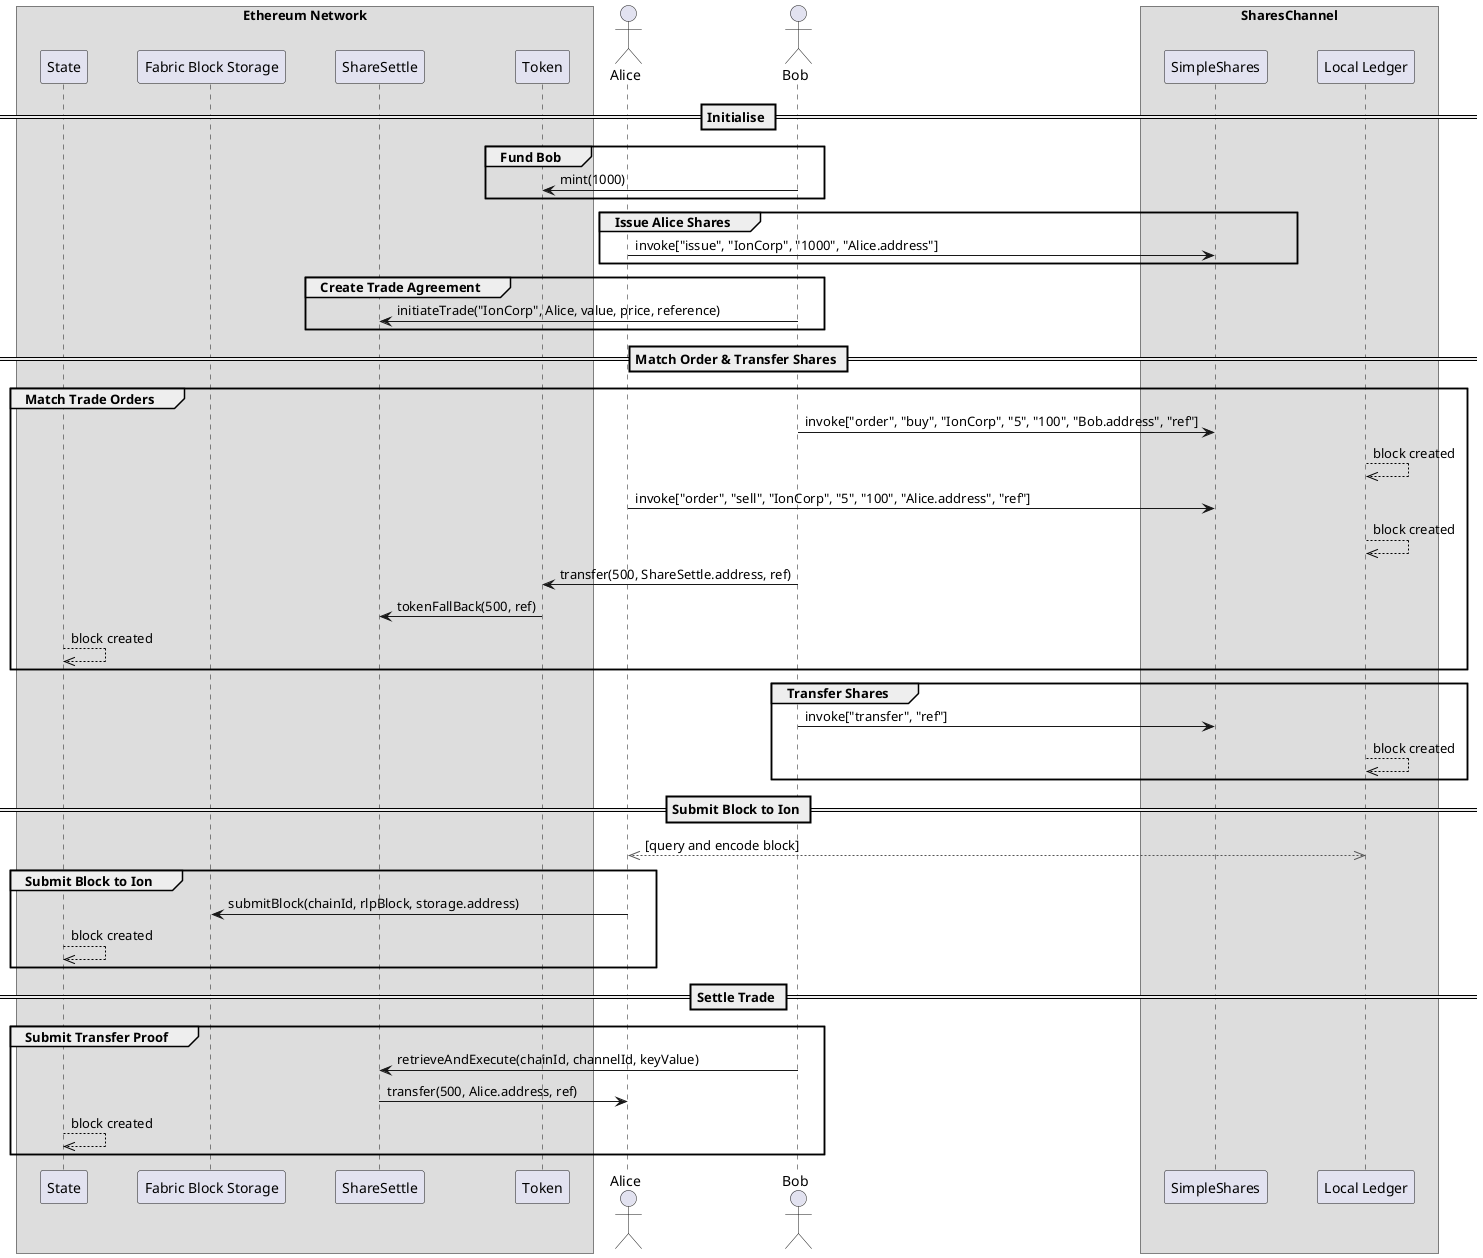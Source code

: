 @startuml
skinparam ParticipantPadding 20
skinparam BoxPadding 10


box "Ethereum Network"
participant SA as "State"
participant FA as "Fabric Block Storage"
participant IA as "ShareSettle"
participant TA as "Token"
end box

actor AA as "Alice"
actor BB as "Bob"

box "SharesChannel"
participant CB as "SimpleShares"
participant DB as "Local Ledger"
end box

== Initialise ==
group Fund Bob 
    BB -> TA : mint(1000)
end group

group Issue Alice Shares 
    AA -> CB : invoke["issue", "IonCorp", "1000", "Alice.address"]
end group

group Create Trade Agreement
    BB -> IA : initiateTrade("IonCorp", Alice, value, price, reference)
end group

== Match Order & Transfer Shares ==
group Match Trade Orders
    BB -> CB : invoke["order", "buy", "IonCorp", "5", "100", "Bob.address", "ref"]
    DB --[#000000]>> DB : block created
    AA -> CB : invoke["order", "sell", "IonCorp", "5", "100", "Alice.address", "ref"]
    DB --[#000000]>> DB : block created
    BB -> TA : transfer(500, ShareSettle.address, ref)
    TA -> IA : tokenFallBack(500, ref)
    SA --[#000000]>> SA : block created
end group
group Transfer Shares
    BB -> CB : invoke["transfer", "ref"]
    DB --[#000000]>> DB : block created
end group

== Submit Block to Ion ==
AA<<--[#555555]>>DB : [query and encode block]
group Submit Block to Ion
    AA -> FA : submitBlock(chainId, rlpBlock, storage.address)
    SA --[#000000]>> SA : block created
end group

== Settle Trade ==
group Submit Transfer Proof
    BB -> IA : retrieveAndExecute(chainId, channelId, keyValue)
    IA -> AA : transfer(500, Alice.address, ref)
    SA --[#000000]>> SA : block created
end group


@enduml
